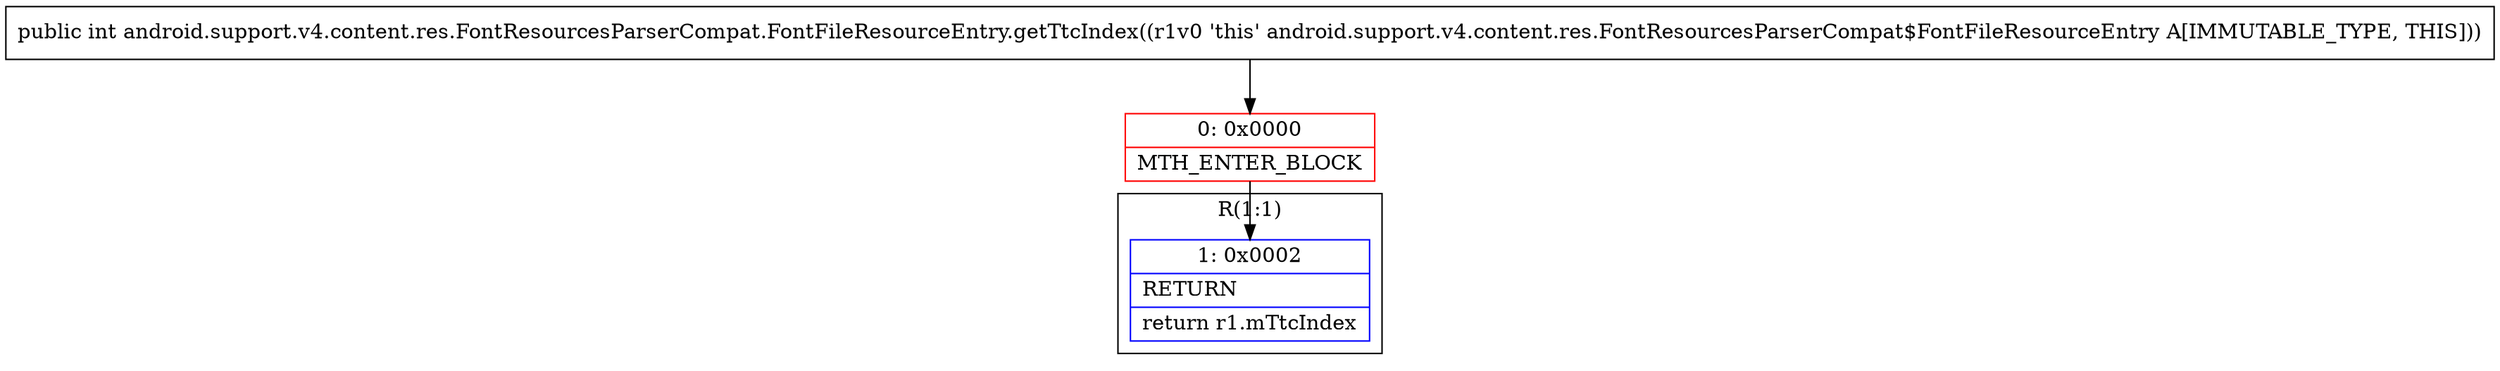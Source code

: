 digraph "CFG forandroid.support.v4.content.res.FontResourcesParserCompat.FontFileResourceEntry.getTtcIndex()I" {
subgraph cluster_Region_222771858 {
label = "R(1:1)";
node [shape=record,color=blue];
Node_1 [shape=record,label="{1\:\ 0x0002|RETURN\l|return r1.mTtcIndex\l}"];
}
Node_0 [shape=record,color=red,label="{0\:\ 0x0000|MTH_ENTER_BLOCK\l}"];
MethodNode[shape=record,label="{public int android.support.v4.content.res.FontResourcesParserCompat.FontFileResourceEntry.getTtcIndex((r1v0 'this' android.support.v4.content.res.FontResourcesParserCompat$FontFileResourceEntry A[IMMUTABLE_TYPE, THIS])) }"];
MethodNode -> Node_0;
Node_0 -> Node_1;
}

